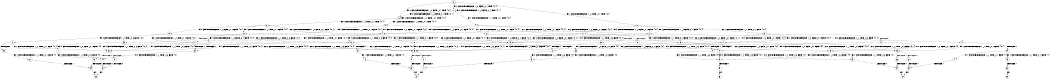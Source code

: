 digraph BCG {
size = "7, 10.5";
center = TRUE;
node [shape = circle];
0 [peripheries = 2];
0 -> 1 [label = "EX !0 !ATOMIC_EXCH_BRANCH (1, +0, FALSE, +0, 1, TRUE) !{0, 1}"];
0 -> 2 [label = "EX !1 !ATOMIC_EXCH_BRANCH (1, +1, TRUE, +0, 1, TRUE) !{0, 1}"];
0 -> 3 [label = "EX !0 !ATOMIC_EXCH_BRANCH (1, +0, FALSE, +0, 1, TRUE) !{0, 1}"];
1 -> 1 [label = "EX !0 !ATOMIC_EXCH_BRANCH (1, +0, FALSE, +0, 1, TRUE) !{0, 1}"];
1 -> 4 [label = "EX !1 !ATOMIC_EXCH_BRANCH (1, +1, TRUE, +0, 1, TRUE) !{0, 1}"];
1 -> 3 [label = "EX !0 !ATOMIC_EXCH_BRANCH (1, +0, FALSE, +0, 1, TRUE) !{0, 1}"];
2 -> 5 [label = "EX !1 !ATOMIC_EXCH_BRANCH (1, +1, TRUE, +0, 1, FALSE) !{0, 1}"];
2 -> 6 [label = "EX !0 !ATOMIC_EXCH_BRANCH (1, +0, FALSE, +0, 1, FALSE) !{0, 1}"];
2 -> 7 [label = "EX !0 !ATOMIC_EXCH_BRANCH (1, +0, FALSE, +0, 1, FALSE) !{0, 1}"];
3 -> 8 [label = "EX !1 !ATOMIC_EXCH_BRANCH (1, +1, TRUE, +0, 1, TRUE) !{0, 1}"];
3 -> 3 [label = "EX !0 !ATOMIC_EXCH_BRANCH (1, +0, FALSE, +0, 1, TRUE) !{0, 1}"];
3 -> 9 [label = "EX !1 !ATOMIC_EXCH_BRANCH (1, +1, TRUE, +0, 1, TRUE) !{0, 1}"];
4 -> 6 [label = "EX !0 !ATOMIC_EXCH_BRANCH (1, +0, FALSE, +0, 1, FALSE) !{0, 1}"];
4 -> 10 [label = "EX !1 !ATOMIC_EXCH_BRANCH (1, +1, TRUE, +0, 1, FALSE) !{0, 1}"];
4 -> 7 [label = "EX !0 !ATOMIC_EXCH_BRANCH (1, +0, FALSE, +0, 1, FALSE) !{0, 1}"];
5 -> 11 [label = "EX !0 !ATOMIC_EXCH_BRANCH (1, +0, FALSE, +0, 1, FALSE) !{0, 1}"];
5 -> 12 [label = "TERMINATE !1"];
5 -> 13 [label = "EX !0 !ATOMIC_EXCH_BRANCH (1, +0, FALSE, +0, 1, FALSE) !{0, 1}"];
6 -> 14 [label = "EX !0 !ATOMIC_EXCH_BRANCH (1, +1, TRUE, +0, 3, FALSE) !{0, 1}"];
6 -> 15 [label = "EX !1 !ATOMIC_EXCH_BRANCH (1, +1, TRUE, +0, 1, FALSE) !{0, 1}"];
6 -> 16 [label = "EX !0 !ATOMIC_EXCH_BRANCH (1, +1, TRUE, +0, 3, FALSE) !{0, 1}"];
7 -> 17 [label = "EX !1 !ATOMIC_EXCH_BRANCH (1, +1, TRUE, +0, 1, FALSE) !{0, 1}"];
7 -> 16 [label = "EX !0 !ATOMIC_EXCH_BRANCH (1, +1, TRUE, +0, 3, FALSE) !{0, 1}"];
7 -> 18 [label = "EX !1 !ATOMIC_EXCH_BRANCH (1, +1, TRUE, +0, 1, FALSE) !{0, 1}"];
8 -> 19 [label = "EX !0 !ATOMIC_EXCH_BRANCH (1, +0, FALSE, +0, 1, FALSE) !{0, 1}"];
8 -> 20 [label = "EX !1 !ATOMIC_EXCH_BRANCH (1, +1, TRUE, +0, 1, FALSE) !{0, 1}"];
8 -> 7 [label = "EX !0 !ATOMIC_EXCH_BRANCH (1, +0, FALSE, +0, 1, FALSE) !{0, 1}"];
9 -> 20 [label = "EX !1 !ATOMIC_EXCH_BRANCH (1, +1, TRUE, +0, 1, FALSE) !{0, 1}"];
9 -> 7 [label = "EX !0 !ATOMIC_EXCH_BRANCH (1, +0, FALSE, +0, 1, FALSE) !{0, 1}"];
9 -> 21 [label = "EX !1 !ATOMIC_EXCH_BRANCH (1, +1, TRUE, +0, 1, FALSE) !{0, 1}"];
10 -> 11 [label = "EX !0 !ATOMIC_EXCH_BRANCH (1, +0, FALSE, +0, 1, FALSE) !{0, 1}"];
10 -> 22 [label = "TERMINATE !1"];
10 -> 13 [label = "EX !0 !ATOMIC_EXCH_BRANCH (1, +0, FALSE, +0, 1, FALSE) !{0, 1}"];
11 -> 23 [label = "EX !0 !ATOMIC_EXCH_BRANCH (1, +1, TRUE, +0, 3, FALSE) !{0, 1}"];
11 -> 24 [label = "TERMINATE !1"];
11 -> 25 [label = "EX !0 !ATOMIC_EXCH_BRANCH (1, +1, TRUE, +0, 3, FALSE) !{0, 1}"];
12 -> 26 [label = "EX !0 !ATOMIC_EXCH_BRANCH (1, +0, FALSE, +0, 1, FALSE) !{0}"];
12 -> 27 [label = "EX !0 !ATOMIC_EXCH_BRANCH (1, +0, FALSE, +0, 1, FALSE) !{0}"];
13 -> 25 [label = "EX !0 !ATOMIC_EXCH_BRANCH (1, +1, TRUE, +0, 3, FALSE) !{0, 1}"];
13 -> 28 [label = "TERMINATE !1"];
14 -> 23 [label = "EX !1 !ATOMIC_EXCH_BRANCH (1, +1, TRUE, +0, 1, FALSE) !{0, 1}"];
14 -> 29 [label = "TERMINATE !0"];
15 -> 23 [label = "EX !0 !ATOMIC_EXCH_BRANCH (1, +1, TRUE, +0, 3, FALSE) !{0, 1}"];
15 -> 24 [label = "TERMINATE !1"];
15 -> 25 [label = "EX !0 !ATOMIC_EXCH_BRANCH (1, +1, TRUE, +0, 3, FALSE) !{0, 1}"];
16 -> 30 [label = "EX !1 !ATOMIC_EXCH_BRANCH (1, +1, TRUE, +0, 1, FALSE) !{0, 1}"];
16 -> 25 [label = "EX !1 !ATOMIC_EXCH_BRANCH (1, +1, TRUE, +0, 1, FALSE) !{0, 1}"];
16 -> 31 [label = "TERMINATE !0"];
17 -> 30 [label = "EX !0 !ATOMIC_EXCH_BRANCH (1, +1, TRUE, +0, 3, FALSE) !{0, 1}"];
17 -> 32 [label = "TERMINATE !1"];
17 -> 25 [label = "EX !0 !ATOMIC_EXCH_BRANCH (1, +1, TRUE, +0, 3, FALSE) !{0, 1}"];
18 -> 25 [label = "EX !0 !ATOMIC_EXCH_BRANCH (1, +1, TRUE, +0, 3, FALSE) !{0, 1}"];
18 -> 28 [label = "TERMINATE !1"];
19 -> 33 [label = "EX !0 !ATOMIC_EXCH_BRANCH (1, +1, TRUE, +0, 3, FALSE) !{0, 1}"];
19 -> 17 [label = "EX !1 !ATOMIC_EXCH_BRANCH (1, +1, TRUE, +0, 1, FALSE) !{0, 1}"];
19 -> 16 [label = "EX !0 !ATOMIC_EXCH_BRANCH (1, +1, TRUE, +0, 3, FALSE) !{0, 1}"];
20 -> 34 [label = "EX !0 !ATOMIC_EXCH_BRANCH (1, +0, FALSE, +0, 1, FALSE) !{0, 1}"];
20 -> 35 [label = "TERMINATE !1"];
20 -> 13 [label = "EX !0 !ATOMIC_EXCH_BRANCH (1, +0, FALSE, +0, 1, FALSE) !{0, 1}"];
21 -> 13 [label = "EX !0 !ATOMIC_EXCH_BRANCH (1, +0, FALSE, +0, 1, FALSE) !{0, 1}"];
21 -> 36 [label = "TERMINATE !1"];
22 -> 26 [label = "EX !0 !ATOMIC_EXCH_BRANCH (1, +0, FALSE, +0, 1, FALSE) !{0}"];
22 -> 27 [label = "EX !0 !ATOMIC_EXCH_BRANCH (1, +0, FALSE, +0, 1, FALSE) !{0}"];
23 -> 37 [label = "TERMINATE !0"];
23 -> 38 [label = "TERMINATE !1"];
24 -> 39 [label = "EX !0 !ATOMIC_EXCH_BRANCH (1, +1, TRUE, +0, 3, FALSE) !{0}"];
24 -> 40 [label = "EX !0 !ATOMIC_EXCH_BRANCH (1, +1, TRUE, +0, 3, FALSE) !{0}"];
25 -> 41 [label = "TERMINATE !0"];
25 -> 42 [label = "TERMINATE !1"];
26 -> 39 [label = "EX !0 !ATOMIC_EXCH_BRANCH (1, +1, TRUE, +0, 3, FALSE) !{0}"];
26 -> 40 [label = "EX !0 !ATOMIC_EXCH_BRANCH (1, +1, TRUE, +0, 3, FALSE) !{0}"];
27 -> 40 [label = "EX !0 !ATOMIC_EXCH_BRANCH (1, +1, TRUE, +0, 3, FALSE) !{0}"];
28 -> 43 [label = "EX !0 !ATOMIC_EXCH_BRANCH (1, +1, TRUE, +0, 3, FALSE) !{0}"];
29 -> 44 [label = "EX !1 !ATOMIC_EXCH_BRANCH (1, +1, TRUE, +0, 1, FALSE) !{1}"];
29 -> 45 [label = "EX !1 !ATOMIC_EXCH_BRANCH (1, +1, TRUE, +0, 1, FALSE) !{1}"];
30 -> 46 [label = "TERMINATE !0"];
30 -> 47 [label = "TERMINATE !1"];
31 -> 48 [label = "EX !1 !ATOMIC_EXCH_BRANCH (1, +1, TRUE, +0, 1, FALSE) !{1}"];
32 -> 49 [label = "EX !0 !ATOMIC_EXCH_BRANCH (1, +1, TRUE, +0, 3, FALSE) !{0}"];
33 -> 30 [label = "EX !1 !ATOMIC_EXCH_BRANCH (1, +1, TRUE, +0, 1, FALSE) !{0, 1}"];
33 -> 50 [label = "TERMINATE !0"];
34 -> 30 [label = "EX !0 !ATOMIC_EXCH_BRANCH (1, +1, TRUE, +0, 3, FALSE) !{0, 1}"];
34 -> 32 [label = "TERMINATE !1"];
34 -> 25 [label = "EX !0 !ATOMIC_EXCH_BRANCH (1, +1, TRUE, +0, 3, FALSE) !{0, 1}"];
35 -> 51 [label = "EX !0 !ATOMIC_EXCH_BRANCH (1, +0, FALSE, +0, 1, FALSE) !{0}"];
36 -> 52 [label = "EX !0 !ATOMIC_EXCH_BRANCH (1, +0, FALSE, +0, 1, FALSE) !{0}"];
37 -> 53 [label = "TERMINATE !1"];
38 -> 54 [label = "TERMINATE !0"];
39 -> 54 [label = "TERMINATE !0"];
40 -> 55 [label = "TERMINATE !0"];
41 -> 56 [label = "TERMINATE !1"];
42 -> 57 [label = "TERMINATE !0"];
43 -> 57 [label = "TERMINATE !0"];
44 -> 53 [label = "TERMINATE !1"];
45 -> 58 [label = "TERMINATE !1"];
46 -> 59 [label = "TERMINATE !1"];
47 -> 60 [label = "TERMINATE !0"];
48 -> 56 [label = "TERMINATE !1"];
49 -> 60 [label = "TERMINATE !0"];
50 -> 61 [label = "EX !1 !ATOMIC_EXCH_BRANCH (1, +1, TRUE, +0, 1, FALSE) !{1}"];
51 -> 49 [label = "EX !0 !ATOMIC_EXCH_BRANCH (1, +1, TRUE, +0, 3, FALSE) !{0}"];
52 -> 43 [label = "EX !0 !ATOMIC_EXCH_BRANCH (1, +1, TRUE, +0, 3, FALSE) !{0}"];
53 -> 62 [label = "exit"];
54 -> 62 [label = "exit"];
55 -> 63 [label = "exit"];
56 -> 64 [label = "exit"];
57 -> 64 [label = "exit"];
58 -> 65 [label = "exit"];
59 -> 66 [label = "exit"];
60 -> 66 [label = "exit"];
61 -> 59 [label = "TERMINATE !1"];
}
